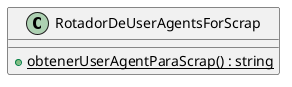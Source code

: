 @startuml
class RotadorDeUserAgentsForScrap {
    + {static} obtenerUserAgentParaScrap() : string
}
@enduml
